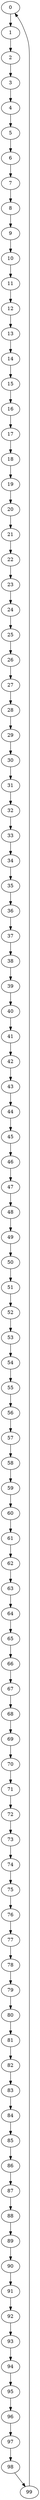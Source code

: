 strict digraph  {
0 [delay=5];
1 [delay=2];
2 [delay=5];
3 [delay=3];
4 [delay=8];
5 [delay=2];
6 [delay=4];
7 [delay=5];
8 [delay=8];
9 [delay=6];
10 [delay=1];
11 [delay=3];
12 [delay=5];
13 [delay=2];
14 [delay=6];
15 [delay=10];
16 [delay=3];
17 [delay=9];
18 [delay=7];
19 [delay=6];
20 [delay=7];
21 [delay=7];
22 [delay=9];
23 [delay=7];
24 [delay=8];
25 [delay=5];
26 [delay=10];
27 [delay=5];
28 [delay=1];
29 [delay=10];
30 [delay=10];
31 [delay=8];
32 [delay=6];
33 [delay=3];
34 [delay=7];
35 [delay=3];
36 [delay=8];
37 [delay=10];
38 [delay=10];
39 [delay=6];
40 [delay=9];
41 [delay=4];
42 [delay=3];
43 [delay=2];
44 [delay=4];
45 [delay=8];
46 [delay=3];
47 [delay=9];
48 [delay=10];
49 [delay=7];
50 [delay=6];
51 [delay=9];
52 [delay=3];
53 [delay=8];
54 [delay=2];
55 [delay=9];
56 [delay=1];
57 [delay=7];
58 [delay=3];
59 [delay=6];
60 [delay=4];
61 [delay=9];
62 [delay=10];
63 [delay=3];
64 [delay=8];
65 [delay=9];
66 [delay=2];
67 [delay=9];
68 [delay=1];
69 [delay=10];
70 [delay=10];
71 [delay=9];
72 [delay=10];
73 [delay=1];
74 [delay=10];
75 [delay=9];
76 [delay=8];
77 [delay=4];
78 [delay=2];
79 [delay=9];
80 [delay=10];
81 [delay=8];
82 [delay=8];
83 [delay=5];
84 [delay=10];
85 [delay=10];
86 [delay=9];
87 [delay=9];
88 [delay=3];
89 [delay=4];
90 [delay=1];
91 [delay=9];
92 [delay=4];
93 [delay=1];
94 [delay=7];
95 [delay=8];
96 [delay=6];
97 [delay=1];
98 [delay=3];
99 [delay=4];
0 -> 1  [weight="2.0"];
1 -> 2  [weight="0.0"];
2 -> 3  [weight="1.0"];
3 -> 4  [weight="0.0"];
4 -> 5  [weight="1.0"];
5 -> 6  [weight="1.0"];
6 -> 7  [weight="2.0"];
7 -> 8  [weight="0.0"];
8 -> 9  [weight="3.0"];
9 -> 10  [weight="1.0"];
10 -> 11  [weight="1.0"];
11 -> 12  [weight="1.0"];
12 -> 13  [weight="0.0"];
13 -> 14  [weight="0.0"];
14 -> 15  [weight="2.0"];
15 -> 16  [weight="1.0"];
16 -> 17  [weight="1.0"];
17 -> 18  [weight="0.0"];
18 -> 19  [weight="1.0"];
19 -> 20  [weight="1.0"];
20 -> 21  [weight="1.0"];
21 -> 22  [weight="2.0"];
22 -> 23  [weight="0.0"];
23 -> 24  [weight="2.0"];
24 -> 25  [weight="0.0"];
25 -> 26  [weight="1.0"];
26 -> 27  [weight="2.0"];
27 -> 28  [weight="2.0"];
28 -> 29  [weight="0.0"];
29 -> 30  [weight="0.0"];
30 -> 31  [weight="3.0"];
31 -> 32  [weight="0.0"];
32 -> 33  [weight="1.0"];
33 -> 34  [weight="0.0"];
34 -> 35  [weight="3.0"];
35 -> 36  [weight="0.0"];
36 -> 37  [weight="0.0"];
37 -> 38  [weight="0.0"];
38 -> 39  [weight="4.0"];
39 -> 40  [weight="0.0"];
40 -> 41  [weight="0.0"];
41 -> 42  [weight="3.0"];
42 -> 43  [weight="1.0"];
43 -> 44  [weight="0.0"];
44 -> 45  [weight="0.0"];
45 -> 46  [weight="2.0"];
46 -> 47  [weight="2.0"];
47 -> 48  [weight="0.0"];
48 -> 49  [weight="1.0"];
49 -> 50  [weight="2.0"];
50 -> 51  [weight="1.0"];
51 -> 52  [weight="0.0"];
52 -> 53  [weight="0.0"];
53 -> 54  [weight="3.0"];
54 -> 55  [weight="1.0"];
55 -> 56  [weight="0.0"];
56 -> 57  [weight="1.0"];
57 -> 58  [weight="1.0"];
58 -> 59  [weight="1.0"];
59 -> 60  [weight="2.0"];
60 -> 61  [weight="0.0"];
61 -> 62  [weight="0.0"];
62 -> 63  [weight="0.0"];
63 -> 64  [weight="1.0"];
64 -> 65  [weight="0.0"];
65 -> 66  [weight="2.0"];
66 -> 67  [weight="4.0"];
67 -> 68  [weight="0.0"];
68 -> 69  [weight="2.0"];
69 -> 70  [weight="1.0"];
70 -> 71  [weight="0.0"];
71 -> 72  [weight="2.0"];
72 -> 73  [weight="0.0"];
73 -> 74  [weight="2.0"];
74 -> 75  [weight="1.0"];
75 -> 76  [weight="1.0"];
76 -> 77  [weight="1.0"];
77 -> 78  [weight="0.0"];
78 -> 79  [weight="0.0"];
79 -> 80  [weight="0.0"];
80 -> 81  [weight="2.0"];
81 -> 82  [weight="0.0"];
82 -> 83  [weight="2.0"];
83 -> 84  [weight="2.0"];
84 -> 85  [weight="2.0"];
85 -> 86  [weight="1.0"];
86 -> 87  [weight="0.0"];
87 -> 88  [weight="1.0"];
88 -> 89  [weight="1.0"];
89 -> 90  [weight="0.0"];
90 -> 91  [weight="3.0"];
91 -> 92  [weight="1.0"];
92 -> 93  [weight="1.0"];
93 -> 94  [weight="0.0"];
94 -> 95  [weight="0.0"];
95 -> 96  [weight="2.0"];
96 -> 97  [weight="1.0"];
97 -> 98  [weight="2.0"];
98 -> 99  [weight="0.0"];
99 -> 0  [weight="1.0"];
}
